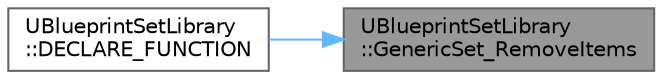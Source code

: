 digraph "UBlueprintSetLibrary::GenericSet_RemoveItems"
{
 // INTERACTIVE_SVG=YES
 // LATEX_PDF_SIZE
  bgcolor="transparent";
  edge [fontname=Helvetica,fontsize=10,labelfontname=Helvetica,labelfontsize=10];
  node [fontname=Helvetica,fontsize=10,shape=box,height=0.2,width=0.4];
  rankdir="RL";
  Node1 [id="Node000001",label="UBlueprintSetLibrary\l::GenericSet_RemoveItems",height=0.2,width=0.4,color="gray40", fillcolor="grey60", style="filled", fontcolor="black",tooltip=" "];
  Node1 -> Node2 [id="edge1_Node000001_Node000002",dir="back",color="steelblue1",style="solid",tooltip=" "];
  Node2 [id="Node000002",label="UBlueprintSetLibrary\l::DECLARE_FUNCTION",height=0.2,width=0.4,color="grey40", fillcolor="white", style="filled",URL="$de/d4c/classUBlueprintSetLibrary.html#a2154a41c85e02c18e41f301f3df55c3a",tooltip=" "];
}

